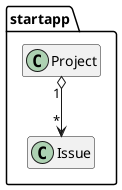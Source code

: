 @startuml
package startapp {
    class Project
    class Issue
    Project "1" o=-> "*" Issue
}
hide members
@enduml